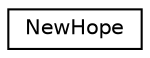 digraph "Graphical Class Hierarchy"
{
 // LATEX_PDF_SIZE
  edge [fontname="Helvetica",fontsize="10",labelfontname="Helvetica",labelfontsize="10"];
  node [fontname="Helvetica",fontsize="10",shape=record];
  rankdir="LR";
  Node0 [label="NewHope",height=0.2,width=0.4,color="black", fillcolor="white", style="filled",URL="$class_new_hope.html",tooltip="An implementation of the Ring Learning With Errors asymmetric cipher (NewHope)"];
}

